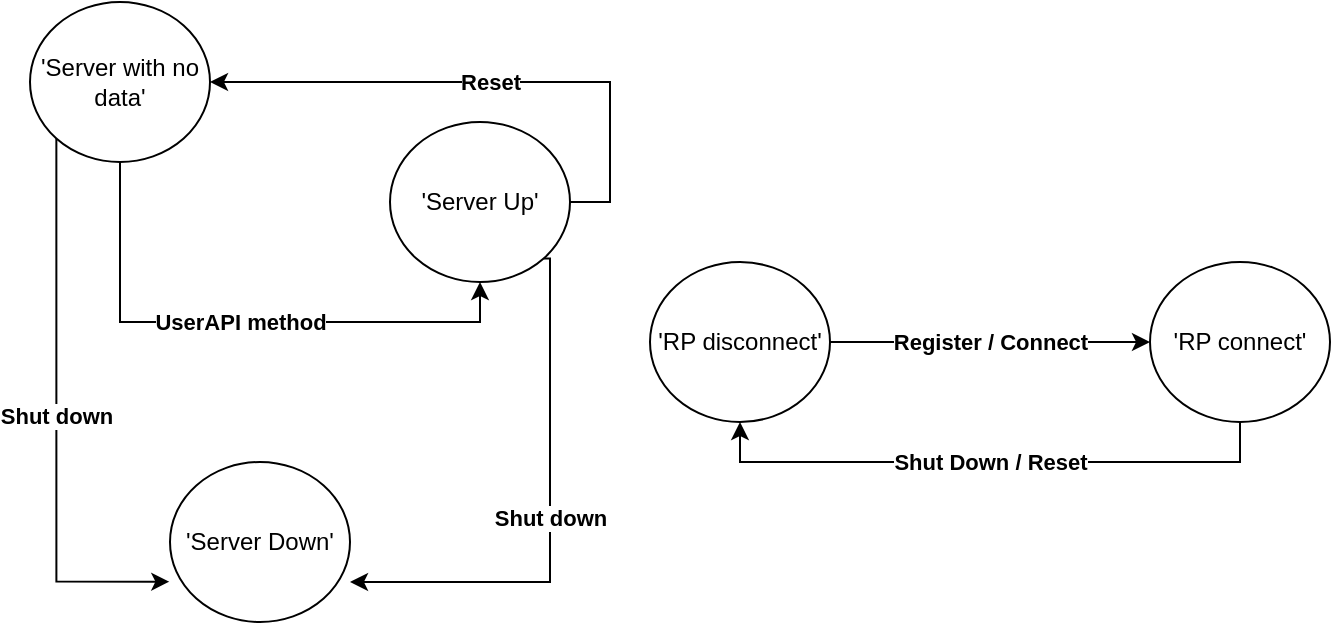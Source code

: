 <mxfile version="17.4.2" type="device"><diagram id="OohHOJEJKZrMIHkCYAqo" name="Page-1"><mxGraphModel dx="1102" dy="857" grid="1" gridSize="10" guides="1" tooltips="1" connect="1" arrows="1" fold="1" page="1" pageScale="1" pageWidth="1169" pageHeight="827" math="0" shadow="0"><root><mxCell id="0"/><mxCell id="1" parent="0"/><mxCell id="ZNPwfxtTT6AbVDlrn2Eo-3" value="&lt;b&gt;Reset&lt;/b&gt;" style="edgeStyle=orthogonalEdgeStyle;rounded=0;orthogonalLoop=1;jettySize=auto;html=1;exitX=1;exitY=0.5;exitDx=0;exitDy=0;" parent="1" source="ZNPwfxtTT6AbVDlrn2Eo-1" target="ZNPwfxtTT6AbVDlrn2Eo-2" edge="1"><mxGeometry relative="1" as="geometry"/></mxCell><mxCell id="ZNPwfxtTT6AbVDlrn2Eo-7" value="&lt;b&gt;Shut down&lt;/b&gt;" style="edgeStyle=orthogonalEdgeStyle;rounded=0;orthogonalLoop=1;jettySize=auto;html=1;exitX=1;exitY=1;exitDx=0;exitDy=0;entryX=1;entryY=0.75;entryDx=0;entryDy=0;entryPerimeter=0;" parent="1" source="ZNPwfxtTT6AbVDlrn2Eo-1" target="ZNPwfxtTT6AbVDlrn2Eo-5" edge="1"><mxGeometry relative="1" as="geometry"><Array as="points"><mxPoint x="520" y="328"/><mxPoint x="520" y="490"/></Array></mxGeometry></mxCell><mxCell id="ZNPwfxtTT6AbVDlrn2Eo-1" value="'Server Up'" style="ellipse;whiteSpace=wrap;html=1;" parent="1" vertex="1"><mxGeometry x="440" y="260" width="90" height="80" as="geometry"/></mxCell><mxCell id="ZNPwfxtTT6AbVDlrn2Eo-4" value="&lt;b&gt;UserAPI method&lt;/b&gt;" style="edgeStyle=orthogonalEdgeStyle;rounded=0;orthogonalLoop=1;jettySize=auto;html=1;exitX=0.5;exitY=1;exitDx=0;exitDy=0;entryX=0.5;entryY=1;entryDx=0;entryDy=0;" parent="1" source="ZNPwfxtTT6AbVDlrn2Eo-2" target="ZNPwfxtTT6AbVDlrn2Eo-1" edge="1"><mxGeometry relative="1" as="geometry"/></mxCell><mxCell id="ZNPwfxtTT6AbVDlrn2Eo-6" value="&lt;b&gt;Shut down&lt;/b&gt;" style="edgeStyle=orthogonalEdgeStyle;rounded=0;orthogonalLoop=1;jettySize=auto;html=1;exitX=0;exitY=1;exitDx=0;exitDy=0;entryX=-0.004;entryY=0.748;entryDx=0;entryDy=0;entryPerimeter=0;" parent="1" source="ZNPwfxtTT6AbVDlrn2Eo-2" target="ZNPwfxtTT6AbVDlrn2Eo-5" edge="1"><mxGeometry relative="1" as="geometry"/></mxCell><mxCell id="ZNPwfxtTT6AbVDlrn2Eo-2" value="'Server with no data'" style="ellipse;whiteSpace=wrap;html=1;" parent="1" vertex="1"><mxGeometry x="260" y="200" width="90" height="80" as="geometry"/></mxCell><mxCell id="ZNPwfxtTT6AbVDlrn2Eo-5" value="'Server Down'" style="ellipse;whiteSpace=wrap;html=1;" parent="1" vertex="1"><mxGeometry x="330" y="430" width="90" height="80" as="geometry"/></mxCell><mxCell id="ZNPwfxtTT6AbVDlrn2Eo-10" value="&lt;b&gt;Register / Connect&lt;/b&gt;" style="edgeStyle=orthogonalEdgeStyle;rounded=0;orthogonalLoop=1;jettySize=auto;html=1;" parent="1" source="ZNPwfxtTT6AbVDlrn2Eo-8" target="ZNPwfxtTT6AbVDlrn2Eo-9" edge="1"><mxGeometry relative="1" as="geometry"/></mxCell><mxCell id="ZNPwfxtTT6AbVDlrn2Eo-8" value="'RP disconnect'" style="ellipse;whiteSpace=wrap;html=1;" parent="1" vertex="1"><mxGeometry x="570" y="330" width="90" height="80" as="geometry"/></mxCell><mxCell id="ZNPwfxtTT6AbVDlrn2Eo-12" value="&lt;b&gt;Shut Down / Reset&lt;/b&gt;" style="edgeStyle=orthogonalEdgeStyle;rounded=0;orthogonalLoop=1;jettySize=auto;html=1;exitX=0.5;exitY=1;exitDx=0;exitDy=0;entryX=0.5;entryY=1;entryDx=0;entryDy=0;" parent="1" source="ZNPwfxtTT6AbVDlrn2Eo-9" target="ZNPwfxtTT6AbVDlrn2Eo-8" edge="1"><mxGeometry relative="1" as="geometry"/></mxCell><mxCell id="ZNPwfxtTT6AbVDlrn2Eo-9" value="'RP connect'" style="ellipse;whiteSpace=wrap;html=1;" parent="1" vertex="1"><mxGeometry x="820" y="330" width="90" height="80" as="geometry"/></mxCell></root></mxGraphModel></diagram></mxfile>